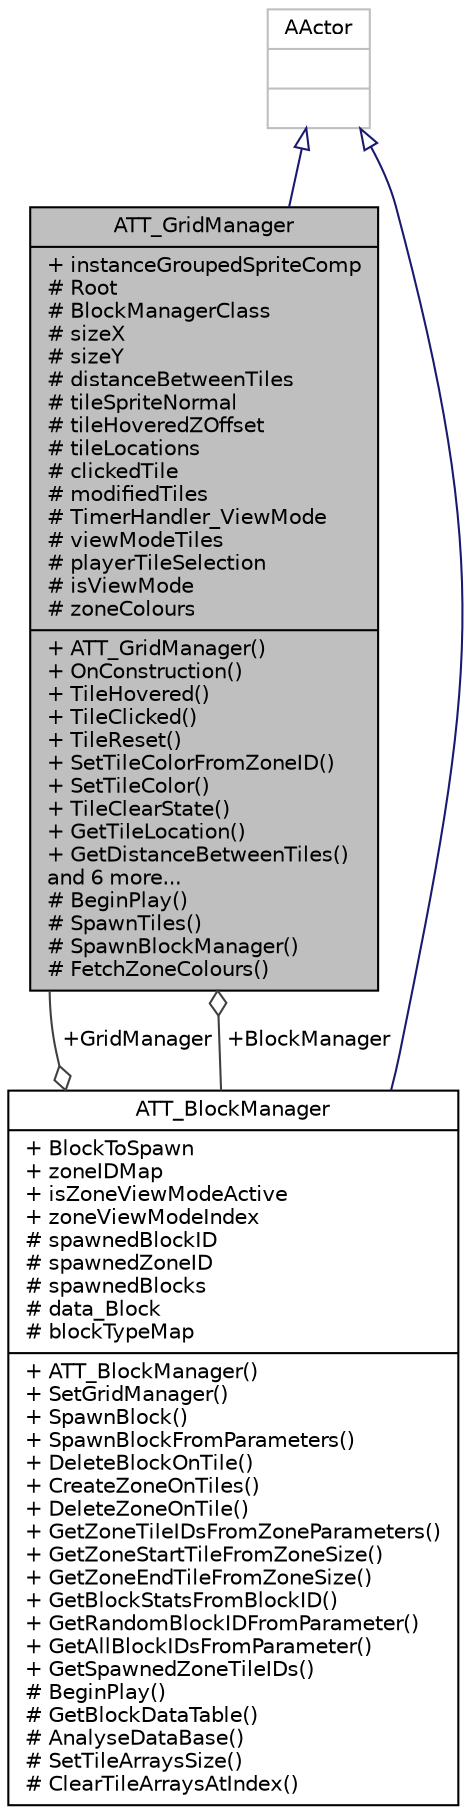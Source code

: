 digraph "ATT_GridManager"
{
 // LATEX_PDF_SIZE
  edge [fontname="Helvetica",fontsize="10",labelfontname="Helvetica",labelfontsize="10"];
  node [fontname="Helvetica",fontsize="10",shape=record];
  Node2 [label="{ATT_GridManager\n|+ instanceGroupedSpriteComp\l# Root\l# BlockManagerClass\l# sizeX\l# sizeY\l# distanceBetweenTiles\l# tileSpriteNormal\l# tileHoveredZOffset\l# tileLocations\l# clickedTile\l# modifiedTiles\l# TimerHandler_ViewMode\l# viewModeTiles\l# playerTileSelection\l# isViewMode\l# zoneColours\l|+ ATT_GridManager()\l+ OnConstruction()\l+ TileHovered()\l+ TileClicked()\l+ TileReset()\l+ SetTileColorFromZoneID()\l+ SetTileColor()\l+ TileClearState()\l+ GetTileLocation()\l+ GetDistanceBetweenTiles()\land 6 more...\l# BeginPlay()\l# SpawnTiles()\l# SpawnBlockManager()\l# FetchZoneColours()\l}",height=0.2,width=0.4,color="black", fillcolor="grey75", style="filled", fontcolor="black",tooltip=" "];
  Node3 -> Node2 [dir="back",color="midnightblue",fontsize="10",style="solid",arrowtail="onormal"];
  Node3 [label="{AActor\n||}",height=0.2,width=0.4,color="grey75", fillcolor="white", style="filled",tooltip=" "];
  Node4 -> Node2 [color="grey25",fontsize="10",style="solid",label=" +BlockManager" ,arrowhead="odiamond"];
  Node4 [label="{ATT_BlockManager\n|+ BlockToSpawn\l+ zoneIDMap\l+ isZoneViewModeActive\l+ zoneViewModeIndex\l# spawnedBlockID\l# spawnedZoneID\l# spawnedBlocks\l# data_Block\l# blockTypeMap\l|+ ATT_BlockManager()\l+ SetGridManager()\l+ SpawnBlock()\l+ SpawnBlockFromParameters()\l+ DeleteBlockOnTile()\l+ CreateZoneOnTiles()\l+ DeleteZoneOnTile()\l+ GetZoneTileIDsFromZoneParameters()\l+ GetZoneStartTileFromZoneSize()\l+ GetZoneEndTileFromZoneSize()\l+ GetBlockStatsFromBlockID()\l+ GetRandomBlockIDFromParameter()\l+ GetAllBlockIDsFromParameter()\l+ GetSpawnedZoneTileIDs()\l# BeginPlay()\l# GetBlockDataTable()\l# AnalyseDataBase()\l# SetTileArraysSize()\l# ClearTileArraysAtIndex()\l}",height=0.2,width=0.4,color="black", fillcolor="white", style="filled",URL="$class_a_t_t___block_manager.html",tooltip=" "];
  Node3 -> Node4 [dir="back",color="midnightblue",fontsize="10",style="solid",arrowtail="onormal"];
  Node2 -> Node4 [color="grey25",fontsize="10",style="solid",label=" +GridManager" ,arrowhead="odiamond"];
}
